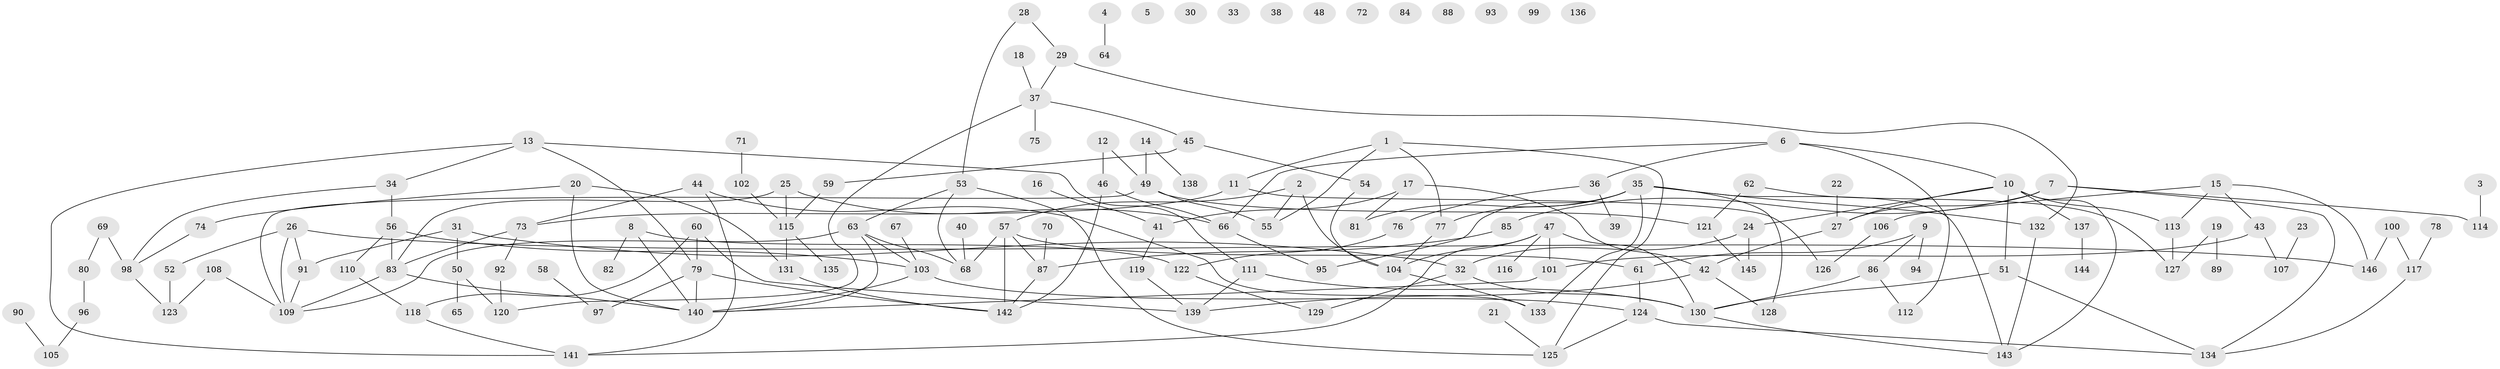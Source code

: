 // coarse degree distribution, {24: 0.02127659574468085, 4: 0.2127659574468085, 1: 0.2127659574468085, 3: 0.2127659574468085, 8: 0.06382978723404255, 5: 0.0851063829787234, 10: 0.02127659574468085, 6: 0.0425531914893617, 2: 0.1276595744680851}
// Generated by graph-tools (version 1.1) at 2025/48/03/04/25 22:48:31]
// undirected, 146 vertices, 192 edges
graph export_dot {
  node [color=gray90,style=filled];
  1;
  2;
  3;
  4;
  5;
  6;
  7;
  8;
  9;
  10;
  11;
  12;
  13;
  14;
  15;
  16;
  17;
  18;
  19;
  20;
  21;
  22;
  23;
  24;
  25;
  26;
  27;
  28;
  29;
  30;
  31;
  32;
  33;
  34;
  35;
  36;
  37;
  38;
  39;
  40;
  41;
  42;
  43;
  44;
  45;
  46;
  47;
  48;
  49;
  50;
  51;
  52;
  53;
  54;
  55;
  56;
  57;
  58;
  59;
  60;
  61;
  62;
  63;
  64;
  65;
  66;
  67;
  68;
  69;
  70;
  71;
  72;
  73;
  74;
  75;
  76;
  77;
  78;
  79;
  80;
  81;
  82;
  83;
  84;
  85;
  86;
  87;
  88;
  89;
  90;
  91;
  92;
  93;
  94;
  95;
  96;
  97;
  98;
  99;
  100;
  101;
  102;
  103;
  104;
  105;
  106;
  107;
  108;
  109;
  110;
  111;
  112;
  113;
  114;
  115;
  116;
  117;
  118;
  119;
  120;
  121;
  122;
  123;
  124;
  125;
  126;
  127;
  128;
  129;
  130;
  131;
  132;
  133;
  134;
  135;
  136;
  137;
  138;
  139;
  140;
  141;
  142;
  143;
  144;
  145;
  146;
  1 -- 11;
  1 -- 55;
  1 -- 77;
  1 -- 125;
  2 -- 55;
  2 -- 57;
  2 -- 104;
  3 -- 114;
  4 -- 64;
  6 -- 10;
  6 -- 36;
  6 -- 66;
  6 -- 112;
  7 -- 27;
  7 -- 85;
  7 -- 114;
  7 -- 134;
  8 -- 82;
  8 -- 122;
  8 -- 140;
  9 -- 61;
  9 -- 86;
  9 -- 94;
  10 -- 24;
  10 -- 27;
  10 -- 51;
  10 -- 113;
  10 -- 137;
  10 -- 143;
  11 -- 73;
  11 -- 126;
  12 -- 46;
  12 -- 49;
  13 -- 34;
  13 -- 79;
  13 -- 111;
  13 -- 141;
  14 -- 49;
  14 -- 138;
  15 -- 43;
  15 -- 106;
  15 -- 113;
  15 -- 146;
  16 -- 41;
  17 -- 41;
  17 -- 42;
  17 -- 81;
  18 -- 37;
  19 -- 89;
  19 -- 127;
  20 -- 74;
  20 -- 131;
  20 -- 140;
  21 -- 125;
  22 -- 27;
  23 -- 107;
  24 -- 32;
  24 -- 145;
  25 -- 66;
  25 -- 83;
  25 -- 115;
  26 -- 52;
  26 -- 91;
  26 -- 109;
  26 -- 146;
  27 -- 42;
  28 -- 29;
  28 -- 53;
  29 -- 37;
  29 -- 132;
  31 -- 32;
  31 -- 50;
  31 -- 91;
  32 -- 129;
  32 -- 130;
  34 -- 56;
  34 -- 98;
  35 -- 77;
  35 -- 81;
  35 -- 95;
  35 -- 128;
  35 -- 132;
  35 -- 133;
  35 -- 143;
  36 -- 39;
  36 -- 76;
  37 -- 45;
  37 -- 75;
  37 -- 120;
  40 -- 68;
  41 -- 119;
  42 -- 128;
  42 -- 139;
  43 -- 101;
  43 -- 107;
  44 -- 73;
  44 -- 133;
  44 -- 141;
  45 -- 54;
  45 -- 59;
  46 -- 66;
  46 -- 142;
  47 -- 101;
  47 -- 104;
  47 -- 116;
  47 -- 130;
  47 -- 141;
  49 -- 55;
  49 -- 109;
  49 -- 121;
  50 -- 65;
  50 -- 120;
  51 -- 130;
  51 -- 134;
  52 -- 123;
  53 -- 63;
  53 -- 68;
  53 -- 125;
  54 -- 104;
  56 -- 83;
  56 -- 103;
  56 -- 110;
  57 -- 61;
  57 -- 68;
  57 -- 87;
  57 -- 142;
  58 -- 97;
  59 -- 115;
  60 -- 79;
  60 -- 118;
  60 -- 139;
  61 -- 124;
  62 -- 121;
  62 -- 127;
  63 -- 68;
  63 -- 103;
  63 -- 109;
  63 -- 140;
  66 -- 95;
  67 -- 103;
  69 -- 80;
  69 -- 98;
  70 -- 87;
  71 -- 102;
  73 -- 83;
  73 -- 92;
  74 -- 98;
  76 -- 122;
  77 -- 104;
  78 -- 117;
  79 -- 97;
  79 -- 140;
  79 -- 142;
  80 -- 96;
  83 -- 109;
  83 -- 140;
  85 -- 87;
  86 -- 112;
  86 -- 130;
  87 -- 142;
  90 -- 105;
  91 -- 109;
  92 -- 120;
  96 -- 105;
  98 -- 123;
  100 -- 117;
  100 -- 146;
  101 -- 140;
  102 -- 115;
  103 -- 124;
  103 -- 140;
  104 -- 133;
  106 -- 126;
  108 -- 109;
  108 -- 123;
  110 -- 118;
  111 -- 130;
  111 -- 139;
  113 -- 127;
  115 -- 131;
  115 -- 135;
  117 -- 134;
  118 -- 141;
  119 -- 139;
  121 -- 145;
  122 -- 129;
  124 -- 125;
  124 -- 134;
  130 -- 143;
  131 -- 142;
  132 -- 143;
  137 -- 144;
}
